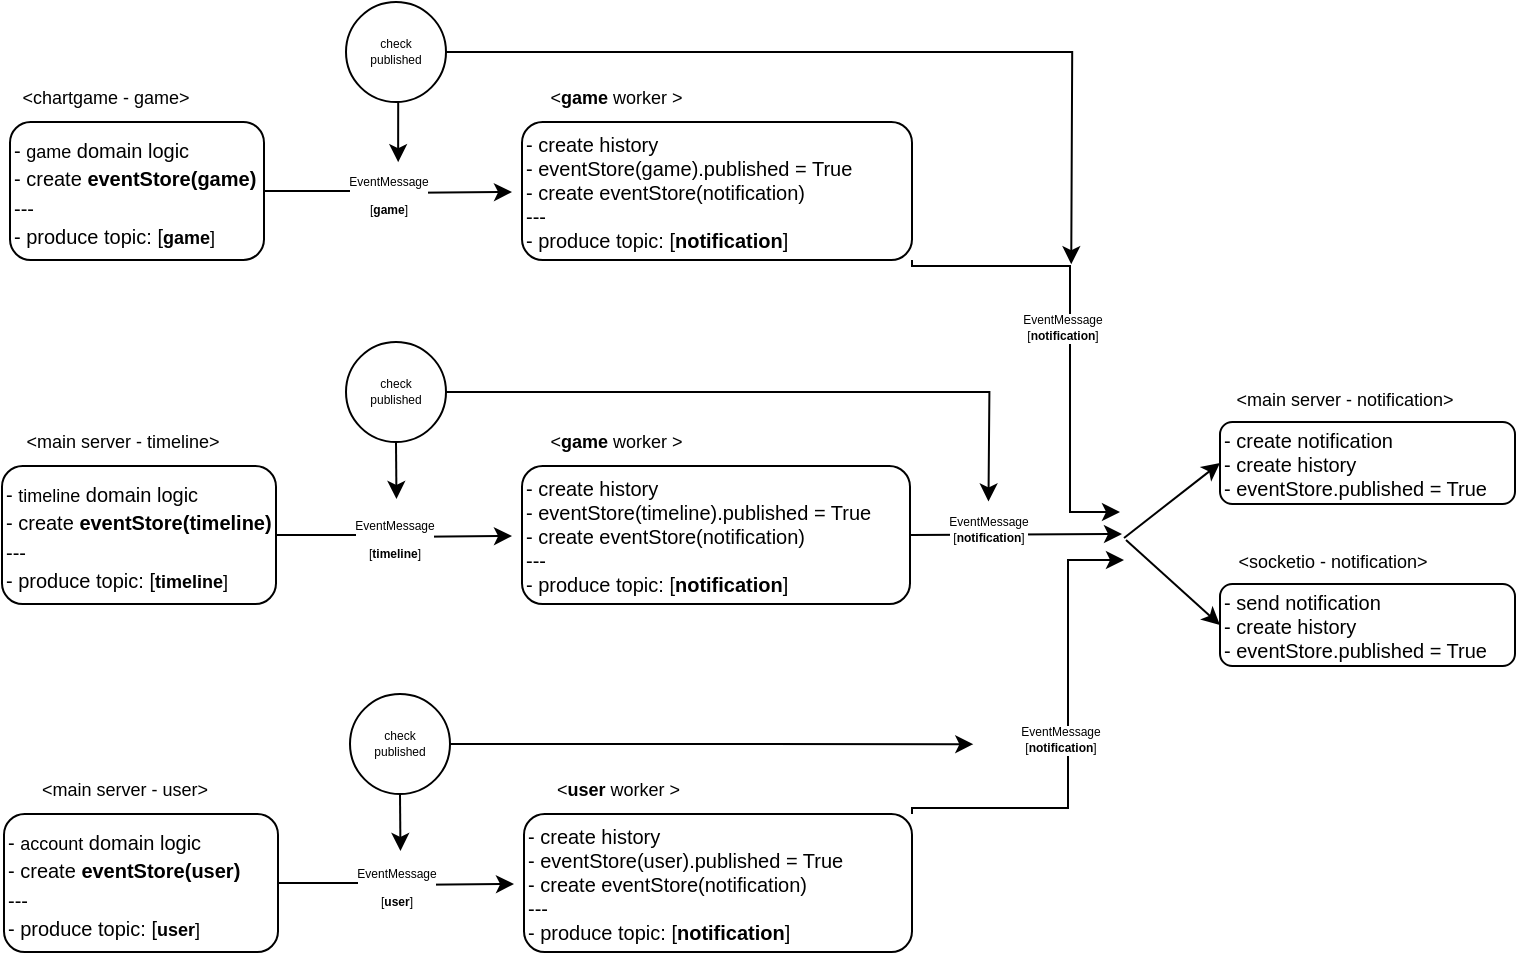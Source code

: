<mxfile version="20.6.0" type="github">
  <diagram id="kS4wOgJoJpctDWW6DtEb" name="페이지-1">
    <mxGraphModel dx="1130" dy="554" grid="0" gridSize="10" guides="1" tooltips="1" connect="1" arrows="1" fold="1" page="1" pageScale="1" pageWidth="1600" pageHeight="1200" math="0" shadow="0">
      <root>
        <mxCell id="0" />
        <mxCell id="1" parent="0" />
        <mxCell id="ygI4qlTkpjzLrh8nmS6X-7" value="&lt;p&gt;&lt;font style=&quot;font-size: 6px;&quot;&gt;EventMessage&lt;br&gt;[&lt;b style=&quot;&quot;&gt;game&lt;/b&gt;]&lt;/font&gt;&lt;/p&gt;" style="edgeStyle=orthogonalEdgeStyle;rounded=0;orthogonalLoop=1;jettySize=auto;html=1;exitX=1;exitY=0.5;exitDx=0;exitDy=0;" parent="1" source="ygI4qlTkpjzLrh8nmS6X-1" edge="1">
          <mxGeometry relative="1" as="geometry">
            <mxPoint x="289" y="143" as="targetPoint" />
          </mxGeometry>
        </mxCell>
        <mxCell id="ygI4qlTkpjzLrh8nmS6X-1" value="&lt;span style=&quot;background-color: initial; font-size: x-small;&quot;&gt;-&amp;nbsp;&lt;/span&gt;&lt;span style=&quot;font-size: 9px; text-align: center;&quot;&gt;game&lt;/span&gt;&lt;span style=&quot;background-color: initial; font-size: x-small;&quot;&gt;&amp;nbsp;domain logic&lt;br&gt;- create &lt;b&gt;eventStore(game)&lt;/b&gt;&lt;br&gt;---&lt;br&gt;- produce topic: [&lt;/span&gt;&lt;span style=&quot;font-size: 9px; text-align: center;&quot;&gt;&lt;b&gt;game&lt;/b&gt;]&lt;/span&gt;&lt;span style=&quot;background-color: initial; font-size: x-small;&quot;&gt;&lt;br&gt;&lt;/span&gt;" style="rounded=1;whiteSpace=wrap;html=1;align=left;" parent="1" vertex="1">
          <mxGeometry x="38" y="108" width="127" height="69" as="geometry" />
        </mxCell>
        <mxCell id="ygI4qlTkpjzLrh8nmS6X-2" value="&lt;font style=&quot;font-size: 9px;&quot;&gt;&amp;lt;chartgame - game&amp;gt;&lt;/font&gt;" style="text;html=1;strokeColor=none;fillColor=none;align=center;verticalAlign=middle;whiteSpace=wrap;rounded=0;" parent="1" vertex="1">
          <mxGeometry x="34" y="88" width="104" height="14" as="geometry" />
        </mxCell>
        <mxCell id="ygI4qlTkpjzLrh8nmS6X-18" value="&lt;font style=&quot;font-size: 9px;&quot;&gt;&lt;b&gt;&amp;nbsp;&lt;/b&gt;&amp;lt;&lt;b&gt;game &lt;/b&gt;worker &amp;gt;&lt;/font&gt;" style="text;html=1;strokeColor=none;fillColor=none;align=center;verticalAlign=middle;whiteSpace=wrap;rounded=0;" parent="1" vertex="1">
          <mxGeometry x="288" y="88" width="104" height="14" as="geometry" />
        </mxCell>
        <mxCell id="ygI4qlTkpjzLrh8nmS6X-44" style="edgeStyle=orthogonalEdgeStyle;rounded=0;orthogonalLoop=1;jettySize=auto;html=1;exitX=1;exitY=1;exitDx=0;exitDy=0;fontFamily=Helvetica;fontSize=6;" parent="1" source="ygI4qlTkpjzLrh8nmS6X-20" edge="1">
          <mxGeometry relative="1" as="geometry">
            <mxPoint x="593" y="303" as="targetPoint" />
            <Array as="points">
              <mxPoint x="489" y="180" />
              <mxPoint x="568" y="180" />
              <mxPoint x="568" y="303" />
            </Array>
          </mxGeometry>
        </mxCell>
        <mxCell id="ygI4qlTkpjzLrh8nmS6X-45" value="EventMessage&lt;br&gt;[&lt;b&gt;notification&lt;/b&gt;]" style="edgeLabel;html=1;align=center;verticalAlign=middle;resizable=0;points=[];fontSize=6;fontFamily=Helvetica;" parent="ygI4qlTkpjzLrh8nmS6X-44" vertex="1" connectable="0">
          <mxGeometry x="-0.33" y="-1" relative="1" as="geometry">
            <mxPoint x="1" y="30" as="offset" />
          </mxGeometry>
        </mxCell>
        <mxCell id="ygI4qlTkpjzLrh8nmS6X-20" value="&lt;span style=&quot;background-color: initial;&quot;&gt;&lt;font size=&quot;1&quot;&gt;&lt;div style=&quot;&quot;&gt;&lt;/div&gt;&lt;/font&gt;&lt;/span&gt;&lt;div style=&quot;font-size: x-small;&quot;&gt;- create history&lt;/div&gt;&lt;div style=&quot;font-size: x-small;&quot;&gt;- eventStore(game).published = True&lt;/div&gt;&lt;div style=&quot;font-size: x-small;&quot;&gt;- create eventStore(notification)&lt;/div&gt;&lt;div style=&quot;font-size: x-small;&quot;&gt;---&lt;/div&gt;&lt;div style=&quot;font-size: x-small;&quot;&gt;- produce topic: [&lt;b&gt;notification&lt;/b&gt;]&lt;/div&gt;" style="rounded=1;whiteSpace=wrap;html=1;align=left;" parent="1" vertex="1">
          <mxGeometry x="294" y="108" width="195" height="69" as="geometry" />
        </mxCell>
        <mxCell id="ygI4qlTkpjzLrh8nmS6X-30" value="&lt;span style=&quot;background-color: initial;&quot;&gt;&lt;font size=&quot;1&quot;&gt;&lt;div style=&quot;&quot;&gt;- create notification&lt;/div&gt;&lt;div style=&quot;&quot;&gt;- create history&lt;/div&gt;&lt;div style=&quot;&quot;&gt;- eventStore.published = True&lt;/div&gt;&lt;/font&gt;&lt;/span&gt;" style="rounded=1;whiteSpace=wrap;html=1;align=left;" parent="1" vertex="1">
          <mxGeometry x="643" y="258" width="147.5" height="41" as="geometry" />
        </mxCell>
        <mxCell id="ygI4qlTkpjzLrh8nmS6X-31" value="&lt;font style=&quot;font-size: 9px;&quot;&gt;&amp;lt;main server - notification&amp;gt;&lt;/font&gt;" style="text;html=1;strokeColor=none;fillColor=none;align=center;verticalAlign=middle;whiteSpace=wrap;rounded=0;" parent="1" vertex="1">
          <mxGeometry x="637" y="239" width="137" height="14" as="geometry" />
        </mxCell>
        <mxCell id="ygI4qlTkpjzLrh8nmS6X-32" value="&lt;span style=&quot;background-color: initial;&quot;&gt;&lt;font size=&quot;1&quot;&gt;&lt;div style=&quot;&quot;&gt;- send notification&lt;/div&gt;&lt;div style=&quot;&quot;&gt;- create history&lt;/div&gt;&lt;div style=&quot;&quot;&gt;- eventStore.published = True&lt;/div&gt;&lt;/font&gt;&lt;/span&gt;" style="rounded=1;whiteSpace=wrap;html=1;align=left;" parent="1" vertex="1">
          <mxGeometry x="643" y="339" width="147.5" height="41" as="geometry" />
        </mxCell>
        <mxCell id="ygI4qlTkpjzLrh8nmS6X-33" value="&lt;font style=&quot;font-size: 9px;&quot;&gt;&amp;lt;socketio - notification&amp;gt;&lt;/font&gt;" style="text;html=1;strokeColor=none;fillColor=none;align=center;verticalAlign=middle;whiteSpace=wrap;rounded=0;" parent="1" vertex="1">
          <mxGeometry x="637" y="320" width="125" height="14" as="geometry" />
        </mxCell>
        <mxCell id="ygI4qlTkpjzLrh8nmS6X-34" value="" style="edgeStyle=none;orthogonalLoop=1;jettySize=auto;html=1;rounded=0;fontFamily=Helvetica;fontSize=6;entryX=0;entryY=0.5;entryDx=0;entryDy=0;" parent="1" target="ygI4qlTkpjzLrh8nmS6X-30" edge="1">
          <mxGeometry width="80" relative="1" as="geometry">
            <mxPoint x="595" y="316" as="sourcePoint" />
            <mxPoint x="642" y="316.21" as="targetPoint" />
            <Array as="points" />
          </mxGeometry>
        </mxCell>
        <mxCell id="ygI4qlTkpjzLrh8nmS6X-35" value="" style="edgeStyle=none;orthogonalLoop=1;jettySize=auto;html=1;rounded=0;fontFamily=Helvetica;fontSize=6;entryX=0;entryY=0.5;entryDx=0;entryDy=0;" parent="1" target="ygI4qlTkpjzLrh8nmS6X-32" edge="1">
          <mxGeometry width="80" relative="1" as="geometry">
            <mxPoint x="596" y="317" as="sourcePoint" />
            <mxPoint x="626" y="331" as="targetPoint" />
            <Array as="points" />
          </mxGeometry>
        </mxCell>
        <mxCell id="ygI4qlTkpjzLrh8nmS6X-36" value="&lt;p&gt;&lt;font style=&quot;font-size: 6px;&quot;&gt;EventMessage&lt;br&gt;[&lt;b style=&quot;&quot;&gt;timeline&lt;/b&gt;]&lt;/font&gt;&lt;/p&gt;" style="edgeStyle=orthogonalEdgeStyle;rounded=0;orthogonalLoop=1;jettySize=auto;html=1;exitX=1;exitY=0.5;exitDx=0;exitDy=0;" parent="1" source="ygI4qlTkpjzLrh8nmS6X-37" edge="1">
          <mxGeometry relative="1" as="geometry">
            <mxPoint x="289" y="315" as="targetPoint" />
          </mxGeometry>
        </mxCell>
        <mxCell id="ygI4qlTkpjzLrh8nmS6X-37" value="&lt;span style=&quot;background-color: initial; font-size: x-small;&quot;&gt;-&amp;nbsp;&lt;/span&gt;&lt;span style=&quot;font-size: 9px; text-align: center;&quot;&gt;timeline&lt;/span&gt;&lt;span style=&quot;background-color: initial; font-size: x-small;&quot;&gt;&amp;nbsp;domain logic&lt;br&gt;- create &lt;b&gt;eventStore(timeline)&lt;/b&gt;&lt;br&gt;---&lt;br&gt;- produce topic: [&lt;/span&gt;&lt;span style=&quot;font-size: 9px; text-align: center;&quot;&gt;&lt;b&gt;timeline&lt;/b&gt;&lt;/span&gt;&lt;span style=&quot;font-size: 9px; text-align: center;&quot;&gt;]&lt;/span&gt;&lt;span style=&quot;background-color: initial; font-size: x-small;&quot;&gt;&lt;br&gt;&lt;/span&gt;" style="rounded=1;whiteSpace=wrap;html=1;align=left;" parent="1" vertex="1">
          <mxGeometry x="34" y="280" width="137" height="69" as="geometry" />
        </mxCell>
        <mxCell id="ygI4qlTkpjzLrh8nmS6X-38" value="&lt;font style=&quot;font-size: 9px;&quot;&gt;&amp;lt;main server - timeline&amp;gt;&lt;/font&gt;" style="text;html=1;strokeColor=none;fillColor=none;align=center;verticalAlign=middle;whiteSpace=wrap;rounded=0;" parent="1" vertex="1">
          <mxGeometry x="34" y="260" width="121" height="14" as="geometry" />
        </mxCell>
        <mxCell id="ygI4qlTkpjzLrh8nmS6X-39" value="&lt;font style=&quot;font-size: 9px;&quot;&gt;&lt;b&gt;&amp;nbsp;&lt;/b&gt;&amp;lt;&lt;b&gt;game &lt;/b&gt;worker &amp;gt;&lt;/font&gt;" style="text;html=1;strokeColor=none;fillColor=none;align=center;verticalAlign=middle;whiteSpace=wrap;rounded=0;" parent="1" vertex="1">
          <mxGeometry x="288" y="260" width="104" height="14" as="geometry" />
        </mxCell>
        <mxCell id="ygI4qlTkpjzLrh8nmS6X-42" style="edgeStyle=none;rounded=0;orthogonalLoop=1;jettySize=auto;html=1;exitX=1;exitY=0.5;exitDx=0;exitDy=0;fontFamily=Helvetica;fontSize=6;" parent="1" source="ygI4qlTkpjzLrh8nmS6X-40" edge="1">
          <mxGeometry relative="1" as="geometry">
            <mxPoint x="594" y="314" as="targetPoint" />
          </mxGeometry>
        </mxCell>
        <mxCell id="ygI4qlTkpjzLrh8nmS6X-46" value="EventMessage&lt;br&gt;[&lt;b&gt;notification&lt;/b&gt;]" style="edgeLabel;html=1;align=center;verticalAlign=middle;resizable=0;points=[];fontSize=6;fontFamily=Helvetica;" parent="ygI4qlTkpjzLrh8nmS6X-42" vertex="1" connectable="0">
          <mxGeometry x="-0.329" y="3" relative="1" as="geometry">
            <mxPoint x="3" as="offset" />
          </mxGeometry>
        </mxCell>
        <mxCell id="ygI4qlTkpjzLrh8nmS6X-40" value="&lt;span style=&quot;background-color: initial;&quot;&gt;&lt;font size=&quot;1&quot;&gt;&lt;div style=&quot;&quot;&gt;- create history&lt;/div&gt;&lt;div style=&quot;&quot;&gt;- eventStore(timeline).published = True&lt;/div&gt;&lt;div style=&quot;&quot;&gt;- create eventStore(notification)&lt;/div&gt;&lt;div style=&quot;&quot;&gt;---&lt;/div&gt;&lt;div style=&quot;&quot;&gt;- produce topic: [&lt;b&gt;notification&lt;/b&gt;]&lt;/div&gt;&lt;/font&gt;&lt;/span&gt;" style="rounded=1;whiteSpace=wrap;html=1;align=left;" parent="1" vertex="1">
          <mxGeometry x="294" y="280" width="194" height="69" as="geometry" />
        </mxCell>
        <mxCell id="ygI4qlTkpjzLrh8nmS6X-47" value="&lt;p&gt;&lt;font style=&quot;font-size: 6px;&quot;&gt;EventMessage&lt;br&gt;[&lt;b style=&quot;&quot;&gt;user&lt;/b&gt;]&lt;/font&gt;&lt;/p&gt;" style="edgeStyle=orthogonalEdgeStyle;rounded=0;orthogonalLoop=1;jettySize=auto;html=1;exitX=1;exitY=0.5;exitDx=0;exitDy=0;" parent="1" source="ygI4qlTkpjzLrh8nmS6X-48" edge="1">
          <mxGeometry relative="1" as="geometry">
            <mxPoint x="290" y="489" as="targetPoint" />
          </mxGeometry>
        </mxCell>
        <mxCell id="ygI4qlTkpjzLrh8nmS6X-48" value="&lt;span style=&quot;background-color: initial; font-size: x-small;&quot;&gt;-&amp;nbsp;&lt;/span&gt;&lt;span style=&quot;font-size: 9px; text-align: center;&quot;&gt;account&lt;/span&gt;&lt;span style=&quot;background-color: initial; font-size: x-small;&quot;&gt;&amp;nbsp;domain logic&lt;br&gt;- create &lt;b&gt;eventStore(user)&lt;/b&gt;&lt;br&gt;---&lt;br&gt;- produce topic: [&lt;/span&gt;&lt;span style=&quot;font-size: 9px; text-align: center;&quot;&gt;&lt;b&gt;user&lt;/b&gt;&lt;/span&gt;&lt;span style=&quot;font-size: 9px; text-align: center;&quot;&gt;]&lt;/span&gt;&lt;span style=&quot;background-color: initial; font-size: x-small;&quot;&gt;&lt;br&gt;&lt;/span&gt;" style="rounded=1;whiteSpace=wrap;html=1;align=left;" parent="1" vertex="1">
          <mxGeometry x="35" y="454" width="137" height="69" as="geometry" />
        </mxCell>
        <mxCell id="ygI4qlTkpjzLrh8nmS6X-49" value="&lt;font style=&quot;font-size: 9px;&quot;&gt;&amp;lt;main server - user&amp;gt;&lt;/font&gt;" style="text;html=1;strokeColor=none;fillColor=none;align=center;verticalAlign=middle;whiteSpace=wrap;rounded=0;" parent="1" vertex="1">
          <mxGeometry x="35" y="434" width="121" height="14" as="geometry" />
        </mxCell>
        <mxCell id="ygI4qlTkpjzLrh8nmS6X-50" value="&lt;font style=&quot;font-size: 9px;&quot;&gt;&lt;b&gt;&amp;nbsp;&lt;/b&gt;&amp;lt;&lt;b&gt;user&amp;nbsp;&lt;/b&gt;worker &amp;gt;&lt;/font&gt;" style="text;html=1;strokeColor=none;fillColor=none;align=center;verticalAlign=middle;whiteSpace=wrap;rounded=0;" parent="1" vertex="1">
          <mxGeometry x="289" y="434" width="104" height="14" as="geometry" />
        </mxCell>
        <mxCell id="ygI4qlTkpjzLrh8nmS6X-52" style="edgeStyle=orthogonalEdgeStyle;rounded=0;orthogonalLoop=1;jettySize=auto;html=1;exitX=1;exitY=0;exitDx=0;exitDy=0;fontFamily=Helvetica;fontSize=6;" parent="1" source="ygI4qlTkpjzLrh8nmS6X-51" edge="1">
          <mxGeometry relative="1" as="geometry">
            <mxPoint x="595" y="327" as="targetPoint" />
            <Array as="points">
              <mxPoint x="489" y="451" />
              <mxPoint x="567" y="451" />
              <mxPoint x="567" y="327" />
            </Array>
          </mxGeometry>
        </mxCell>
        <mxCell id="ygI4qlTkpjzLrh8nmS6X-53" value="EventMessage&lt;br&gt;[&lt;b&gt;notification&lt;/b&gt;]" style="edgeLabel;html=1;align=center;verticalAlign=middle;resizable=0;points=[];fontSize=6;fontFamily=Helvetica;" parent="ygI4qlTkpjzLrh8nmS6X-52" vertex="1" connectable="0">
          <mxGeometry x="-0.483" relative="1" as="geometry">
            <mxPoint x="17" y="-34" as="offset" />
          </mxGeometry>
        </mxCell>
        <mxCell id="ygI4qlTkpjzLrh8nmS6X-51" value="&lt;span style=&quot;background-color: initial;&quot;&gt;&lt;font size=&quot;1&quot;&gt;&lt;div style=&quot;&quot;&gt;- create history&lt;/div&gt;&lt;div style=&quot;&quot;&gt;- eventStore(user).published = True&lt;/div&gt;&lt;div style=&quot;&quot;&gt;- create eventStore(notification)&lt;/div&gt;&lt;div style=&quot;&quot;&gt;---&lt;/div&gt;&lt;div style=&quot;&quot;&gt;- produce topic: [&lt;b&gt;notification&lt;/b&gt;]&lt;/div&gt;&lt;/font&gt;&lt;/span&gt;" style="rounded=1;whiteSpace=wrap;html=1;align=left;" parent="1" vertex="1">
          <mxGeometry x="295" y="454" width="194" height="69" as="geometry" />
        </mxCell>
        <mxCell id="n5KtZQD_1HHvi992WCK9-2" style="edgeStyle=orthogonalEdgeStyle;rounded=0;orthogonalLoop=1;jettySize=auto;html=1;exitX=0.5;exitY=1;exitDx=0;exitDy=0;fontFamily=Helvetica;fontSize=6;" edge="1" parent="1" source="n5KtZQD_1HHvi992WCK9-1">
          <mxGeometry relative="1" as="geometry">
            <mxPoint x="232.069" y="128.069" as="targetPoint" />
          </mxGeometry>
        </mxCell>
        <mxCell id="n5KtZQD_1HHvi992WCK9-11" style="edgeStyle=orthogonalEdgeStyle;rounded=0;orthogonalLoop=1;jettySize=auto;html=1;exitX=1;exitY=0.5;exitDx=0;exitDy=0;fontFamily=Helvetica;fontSize=6;" edge="1" parent="1" source="n5KtZQD_1HHvi992WCK9-1">
          <mxGeometry relative="1" as="geometry">
            <mxPoint x="568.621" y="179.103" as="targetPoint" />
          </mxGeometry>
        </mxCell>
        <mxCell id="n5KtZQD_1HHvi992WCK9-1" value="check&lt;br&gt;published" style="ellipse;whiteSpace=wrap;html=1;fontFamily=Helvetica;fontSize=6;" vertex="1" parent="1">
          <mxGeometry x="206" y="48" width="50" height="50" as="geometry" />
        </mxCell>
        <mxCell id="n5KtZQD_1HHvi992WCK9-5" style="edgeStyle=orthogonalEdgeStyle;rounded=0;orthogonalLoop=1;jettySize=auto;html=1;exitX=0.5;exitY=1;exitDx=0;exitDy=0;fontFamily=Helvetica;fontSize=6;" edge="1" parent="1" source="n5KtZQD_1HHvi992WCK9-6">
          <mxGeometry relative="1" as="geometry">
            <mxPoint x="231.241" y="296.483" as="targetPoint" />
          </mxGeometry>
        </mxCell>
        <mxCell id="n5KtZQD_1HHvi992WCK9-10" style="edgeStyle=orthogonalEdgeStyle;rounded=0;orthogonalLoop=1;jettySize=auto;html=1;exitX=1;exitY=0.5;exitDx=0;exitDy=0;fontFamily=Helvetica;fontSize=6;" edge="1" parent="1" source="n5KtZQD_1HHvi992WCK9-6">
          <mxGeometry relative="1" as="geometry">
            <mxPoint x="527.241" y="297.724" as="targetPoint" />
          </mxGeometry>
        </mxCell>
        <mxCell id="n5KtZQD_1HHvi992WCK9-6" value="check&lt;br&gt;published" style="ellipse;whiteSpace=wrap;html=1;fontFamily=Helvetica;fontSize=6;" vertex="1" parent="1">
          <mxGeometry x="206" y="218" width="50" height="50" as="geometry" />
        </mxCell>
        <mxCell id="n5KtZQD_1HHvi992WCK9-7" style="edgeStyle=orthogonalEdgeStyle;rounded=0;orthogonalLoop=1;jettySize=auto;html=1;exitX=0.5;exitY=1;exitDx=0;exitDy=0;fontFamily=Helvetica;fontSize=6;" edge="1" parent="1" source="n5KtZQD_1HHvi992WCK9-8">
          <mxGeometry relative="1" as="geometry">
            <mxPoint x="233.241" y="472.483" as="targetPoint" />
          </mxGeometry>
        </mxCell>
        <mxCell id="n5KtZQD_1HHvi992WCK9-9" style="edgeStyle=orthogonalEdgeStyle;rounded=0;orthogonalLoop=1;jettySize=auto;html=1;exitX=1;exitY=0.5;exitDx=0;exitDy=0;fontFamily=Helvetica;fontSize=6;" edge="1" parent="1" source="n5KtZQD_1HHvi992WCK9-8">
          <mxGeometry relative="1" as="geometry">
            <mxPoint x="519.655" y="419.103" as="targetPoint" />
          </mxGeometry>
        </mxCell>
        <mxCell id="n5KtZQD_1HHvi992WCK9-8" value="check&lt;br&gt;published" style="ellipse;whiteSpace=wrap;html=1;fontFamily=Helvetica;fontSize=6;" vertex="1" parent="1">
          <mxGeometry x="208" y="394" width="50" height="50" as="geometry" />
        </mxCell>
      </root>
    </mxGraphModel>
  </diagram>
</mxfile>
